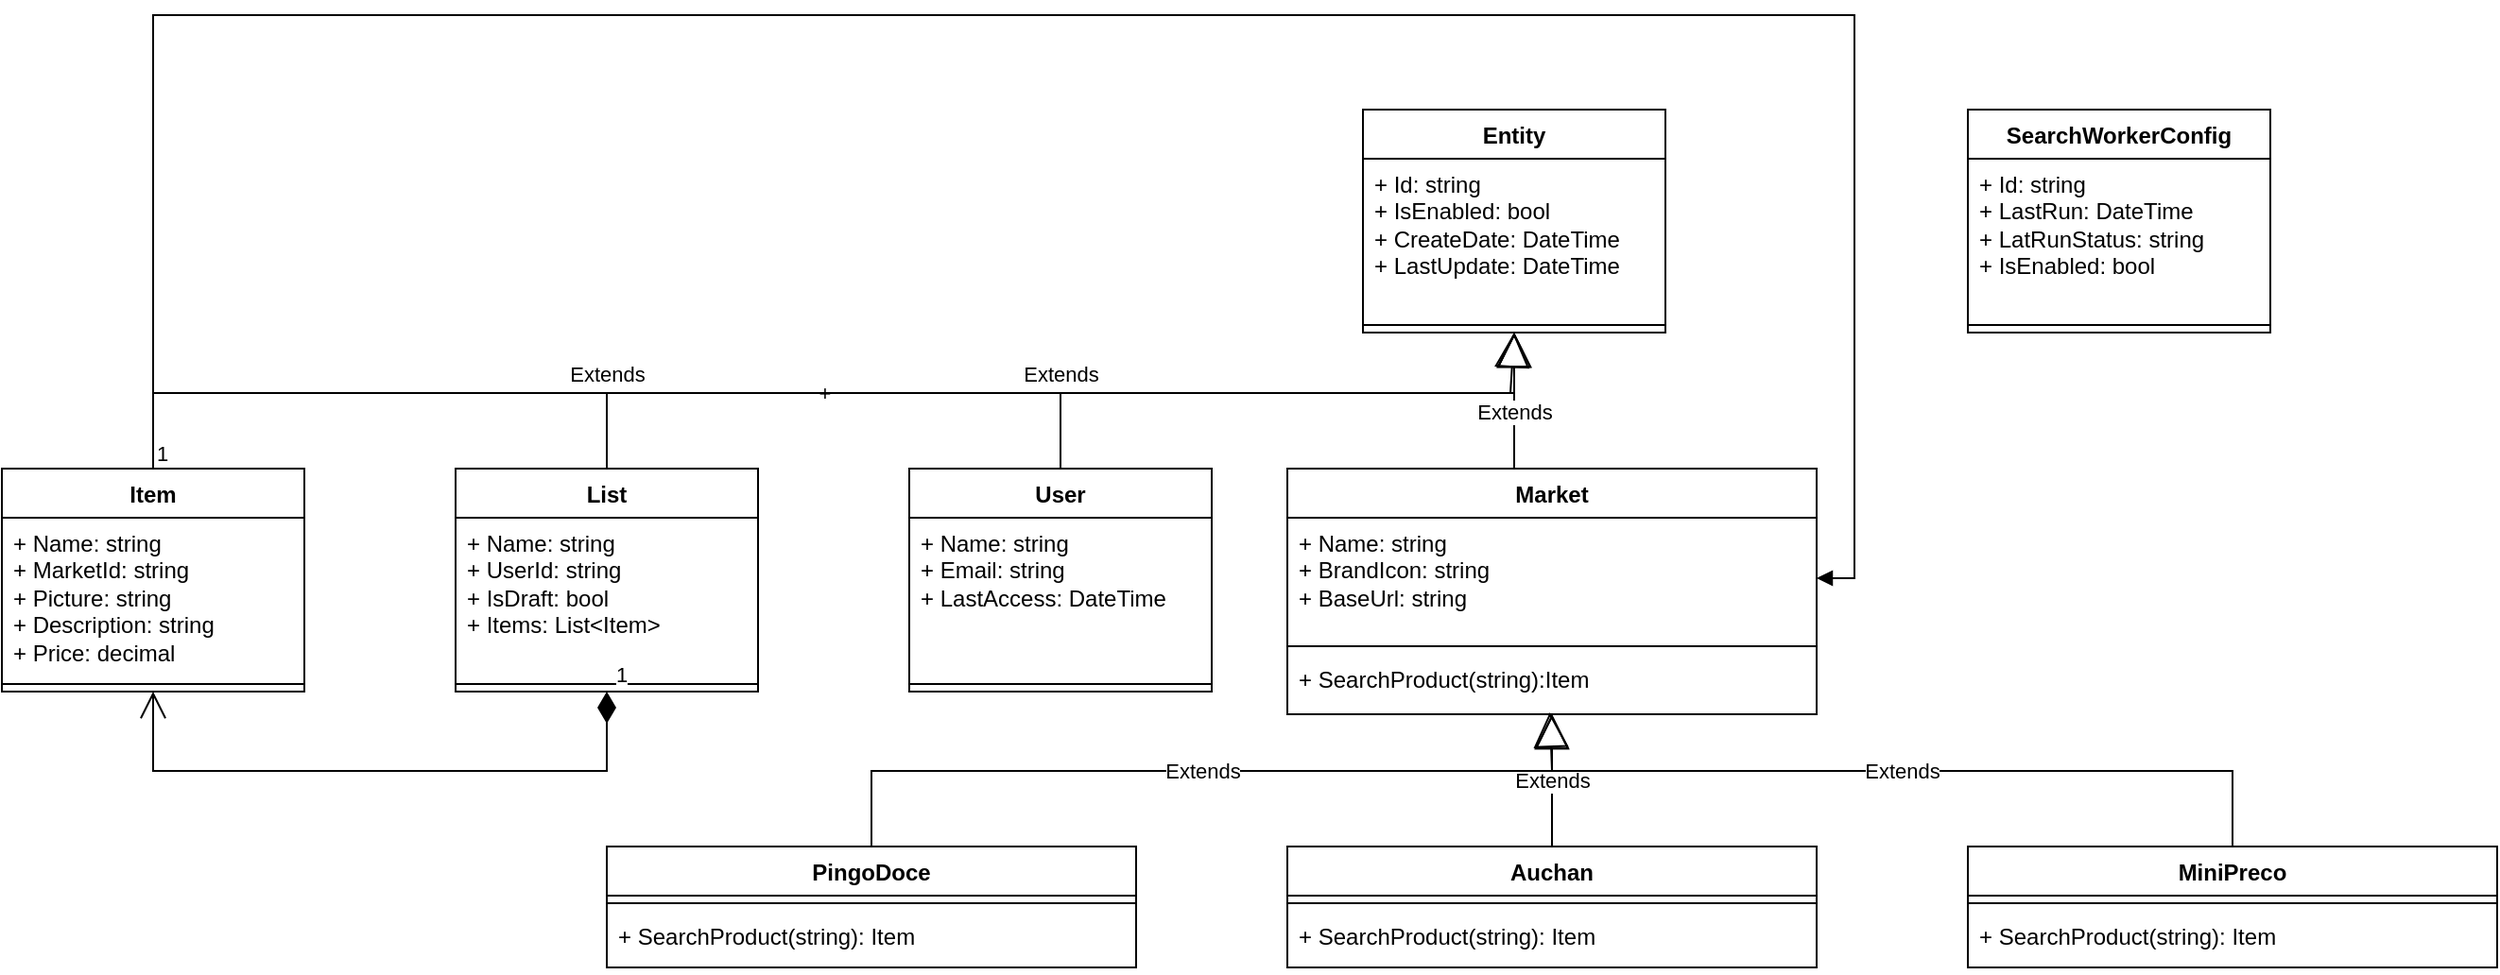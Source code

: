 <mxfile version="21.6.2" type="device">
  <diagram name="Page-1" id="ZKIdmJD55Jlf2ckNENVW">
    <mxGraphModel dx="1804" dy="592" grid="1" gridSize="10" guides="1" tooltips="1" connect="1" arrows="1" fold="1" page="1" pageScale="1" pageWidth="850" pageHeight="1100" math="0" shadow="0">
      <root>
        <mxCell id="0" />
        <mxCell id="1" parent="0" />
        <mxCell id="_SY8TYTfyiC5zQRJ60Vt-1" value="User" style="swimlane;fontStyle=1;align=center;verticalAlign=top;childLayout=stackLayout;horizontal=1;startSize=26;horizontalStack=0;resizeParent=1;resizeParentMax=0;resizeLast=0;collapsible=1;marginBottom=0;whiteSpace=wrap;html=1;" vertex="1" parent="1">
          <mxGeometry x="120" y="360" width="160" height="118" as="geometry" />
        </mxCell>
        <mxCell id="_SY8TYTfyiC5zQRJ60Vt-2" value="+ Name: string&lt;br&gt;+ Email: string&lt;br&gt;+ LastAccess: DateTime" style="text;strokeColor=none;fillColor=none;align=left;verticalAlign=top;spacingLeft=4;spacingRight=4;overflow=hidden;rotatable=0;points=[[0,0.5],[1,0.5]];portConstraint=eastwest;whiteSpace=wrap;html=1;" vertex="1" parent="_SY8TYTfyiC5zQRJ60Vt-1">
          <mxGeometry y="26" width="160" height="84" as="geometry" />
        </mxCell>
        <mxCell id="_SY8TYTfyiC5zQRJ60Vt-3" value="" style="line;strokeWidth=1;fillColor=none;align=left;verticalAlign=middle;spacingTop=-1;spacingLeft=3;spacingRight=3;rotatable=0;labelPosition=right;points=[];portConstraint=eastwest;strokeColor=inherit;" vertex="1" parent="_SY8TYTfyiC5zQRJ60Vt-1">
          <mxGeometry y="110" width="160" height="8" as="geometry" />
        </mxCell>
        <mxCell id="_SY8TYTfyiC5zQRJ60Vt-8" value="Entity" style="swimlane;fontStyle=1;align=center;verticalAlign=top;childLayout=stackLayout;horizontal=1;startSize=26;horizontalStack=0;resizeParent=1;resizeParentMax=0;resizeLast=0;collapsible=1;marginBottom=0;whiteSpace=wrap;html=1;" vertex="1" parent="1">
          <mxGeometry x="360" y="170" width="160" height="118" as="geometry" />
        </mxCell>
        <mxCell id="_SY8TYTfyiC5zQRJ60Vt-9" value="+ Id: string&lt;br&gt;+ IsEnabled: bool&lt;br&gt;+ CreateDate: DateTime&lt;br&gt;+ LastUpdate: DateTime" style="text;strokeColor=none;fillColor=none;align=left;verticalAlign=top;spacingLeft=4;spacingRight=4;overflow=hidden;rotatable=0;points=[[0,0.5],[1,0.5]];portConstraint=eastwest;whiteSpace=wrap;html=1;" vertex="1" parent="_SY8TYTfyiC5zQRJ60Vt-8">
          <mxGeometry y="26" width="160" height="84" as="geometry" />
        </mxCell>
        <mxCell id="_SY8TYTfyiC5zQRJ60Vt-10" value="" style="line;strokeWidth=1;fillColor=none;align=left;verticalAlign=middle;spacingTop=-1;spacingLeft=3;spacingRight=3;rotatable=0;labelPosition=right;points=[];portConstraint=eastwest;strokeColor=inherit;" vertex="1" parent="_SY8TYTfyiC5zQRJ60Vt-8">
          <mxGeometry y="110" width="160" height="8" as="geometry" />
        </mxCell>
        <mxCell id="_SY8TYTfyiC5zQRJ60Vt-11" value="Item" style="swimlane;fontStyle=1;align=center;verticalAlign=top;childLayout=stackLayout;horizontal=1;startSize=26;horizontalStack=0;resizeParent=1;resizeParentMax=0;resizeLast=0;collapsible=1;marginBottom=0;whiteSpace=wrap;html=1;" vertex="1" parent="1">
          <mxGeometry x="-360" y="360" width="160" height="118" as="geometry" />
        </mxCell>
        <mxCell id="_SY8TYTfyiC5zQRJ60Vt-12" value="+ Name: string&lt;br&gt;+ MarketId: string&lt;br&gt;+ Picture: string&lt;br&gt;+ Description: string&lt;br&gt;+ Price: decimal" style="text;strokeColor=none;fillColor=none;align=left;verticalAlign=top;spacingLeft=4;spacingRight=4;overflow=hidden;rotatable=0;points=[[0,0.5],[1,0.5]];portConstraint=eastwest;whiteSpace=wrap;html=1;" vertex="1" parent="_SY8TYTfyiC5zQRJ60Vt-11">
          <mxGeometry y="26" width="160" height="84" as="geometry" />
        </mxCell>
        <mxCell id="_SY8TYTfyiC5zQRJ60Vt-13" value="" style="line;strokeWidth=1;fillColor=none;align=left;verticalAlign=middle;spacingTop=-1;spacingLeft=3;spacingRight=3;rotatable=0;labelPosition=right;points=[];portConstraint=eastwest;strokeColor=inherit;" vertex="1" parent="_SY8TYTfyiC5zQRJ60Vt-11">
          <mxGeometry y="110" width="160" height="8" as="geometry" />
        </mxCell>
        <mxCell id="_SY8TYTfyiC5zQRJ60Vt-14" value="Extends" style="endArrow=block;endSize=16;endFill=0;html=1;rounded=0;entryX=0.5;entryY=1;entryDx=0;entryDy=0;" edge="1" parent="1" target="_SY8TYTfyiC5zQRJ60Vt-8">
          <mxGeometry x="-0.167" width="160" relative="1" as="geometry">
            <mxPoint x="440" y="360" as="sourcePoint" />
            <mxPoint x="430" y="320" as="targetPoint" />
            <mxPoint as="offset" />
          </mxGeometry>
        </mxCell>
        <mxCell id="_SY8TYTfyiC5zQRJ60Vt-16" value="+" style="endArrow=block;endSize=16;endFill=0;html=1;rounded=0;exitX=0.5;exitY=0;exitDx=0;exitDy=0;entryX=0.5;entryY=1;entryDx=0;entryDy=0;" edge="1" parent="1" source="_SY8TYTfyiC5zQRJ60Vt-11" target="_SY8TYTfyiC5zQRJ60Vt-8">
          <mxGeometry width="160" relative="1" as="geometry">
            <mxPoint x="210" y="370" as="sourcePoint" />
            <mxPoint x="580" y="250" as="targetPoint" />
            <Array as="points">
              <mxPoint x="-280" y="320" />
              <mxPoint x="438" y="320" />
            </Array>
          </mxGeometry>
        </mxCell>
        <mxCell id="_SY8TYTfyiC5zQRJ60Vt-18" value="List" style="swimlane;fontStyle=1;align=center;verticalAlign=top;childLayout=stackLayout;horizontal=1;startSize=26;horizontalStack=0;resizeParent=1;resizeParentMax=0;resizeLast=0;collapsible=1;marginBottom=0;whiteSpace=wrap;html=1;" vertex="1" parent="1">
          <mxGeometry x="-120" y="360" width="160" height="118" as="geometry" />
        </mxCell>
        <mxCell id="_SY8TYTfyiC5zQRJ60Vt-19" value="+ Name: string&lt;br&gt;+ UserId: string&lt;br&gt;+ IsDraft: bool&lt;br&gt;+ Items: List&amp;lt;Item&amp;gt;" style="text;strokeColor=none;fillColor=none;align=left;verticalAlign=top;spacingLeft=4;spacingRight=4;overflow=hidden;rotatable=0;points=[[0,0.5],[1,0.5]];portConstraint=eastwest;whiteSpace=wrap;html=1;" vertex="1" parent="_SY8TYTfyiC5zQRJ60Vt-18">
          <mxGeometry y="26" width="160" height="84" as="geometry" />
        </mxCell>
        <mxCell id="_SY8TYTfyiC5zQRJ60Vt-20" value="" style="line;strokeWidth=1;fillColor=none;align=left;verticalAlign=middle;spacingTop=-1;spacingLeft=3;spacingRight=3;rotatable=0;labelPosition=right;points=[];portConstraint=eastwest;strokeColor=inherit;" vertex="1" parent="_SY8TYTfyiC5zQRJ60Vt-18">
          <mxGeometry y="110" width="160" height="8" as="geometry" />
        </mxCell>
        <mxCell id="_SY8TYTfyiC5zQRJ60Vt-21" value="Extends" style="endArrow=block;endSize=16;endFill=0;html=1;rounded=0;entryX=0.5;entryY=1;entryDx=0;entryDy=0;exitX=0.5;exitY=0;exitDx=0;exitDy=0;" edge="1" parent="1">
          <mxGeometry x="-0.855" y="10" width="160" relative="1" as="geometry">
            <mxPoint x="-40" y="360" as="sourcePoint" />
            <mxPoint x="440" y="288" as="targetPoint" />
            <Array as="points">
              <mxPoint x="-40" y="320" />
              <mxPoint x="440" y="320" />
            </Array>
            <mxPoint as="offset" />
          </mxGeometry>
        </mxCell>
        <mxCell id="_SY8TYTfyiC5zQRJ60Vt-24" value="1" style="endArrow=open;html=1;endSize=12;startArrow=diamondThin;startSize=14;startFill=1;edgeStyle=orthogonalEdgeStyle;align=left;verticalAlign=bottom;rounded=0;exitX=0.5;exitY=1;exitDx=0;exitDy=0;entryX=0.5;entryY=1;entryDx=0;entryDy=0;" edge="1" parent="1" source="_SY8TYTfyiC5zQRJ60Vt-18" target="_SY8TYTfyiC5zQRJ60Vt-11">
          <mxGeometry x="-1" y="3" relative="1" as="geometry">
            <mxPoint x="140" y="650" as="sourcePoint" />
            <mxPoint x="670" y="480" as="targetPoint" />
            <Array as="points">
              <mxPoint x="-40" y="520" />
              <mxPoint x="-280" y="520" />
            </Array>
          </mxGeometry>
        </mxCell>
        <mxCell id="_SY8TYTfyiC5zQRJ60Vt-29" value="Market" style="swimlane;fontStyle=1;align=center;verticalAlign=top;childLayout=stackLayout;horizontal=1;startSize=26;horizontalStack=0;resizeParent=1;resizeParentMax=0;resizeLast=0;collapsible=1;marginBottom=0;whiteSpace=wrap;html=1;" vertex="1" parent="1">
          <mxGeometry x="320" y="360" width="280" height="130" as="geometry" />
        </mxCell>
        <mxCell id="_SY8TYTfyiC5zQRJ60Vt-30" value="+ Name: string&lt;br style=&quot;border-color: var(--border-color);&quot;&gt;+ BrandIcon: string&lt;br style=&quot;border-color: var(--border-color);&quot;&gt;+ BaseUrl: string" style="text;strokeColor=none;fillColor=none;align=left;verticalAlign=top;spacingLeft=4;spacingRight=4;overflow=hidden;rotatable=0;points=[[0,0.5],[1,0.5]];portConstraint=eastwest;whiteSpace=wrap;html=1;" vertex="1" parent="_SY8TYTfyiC5zQRJ60Vt-29">
          <mxGeometry y="26" width="280" height="64" as="geometry" />
        </mxCell>
        <mxCell id="_SY8TYTfyiC5zQRJ60Vt-31" value="" style="line;strokeWidth=1;fillColor=none;align=left;verticalAlign=middle;spacingTop=-1;spacingLeft=3;spacingRight=3;rotatable=0;labelPosition=right;points=[];portConstraint=eastwest;strokeColor=inherit;" vertex="1" parent="_SY8TYTfyiC5zQRJ60Vt-29">
          <mxGeometry y="90" width="280" height="8" as="geometry" />
        </mxCell>
        <mxCell id="_SY8TYTfyiC5zQRJ60Vt-32" value="+ SearchProduct(string):Item" style="text;strokeColor=none;fillColor=none;align=left;verticalAlign=top;spacingLeft=4;spacingRight=4;overflow=hidden;rotatable=0;points=[[0,0.5],[1,0.5]];portConstraint=eastwest;whiteSpace=wrap;html=1;" vertex="1" parent="_SY8TYTfyiC5zQRJ60Vt-29">
          <mxGeometry y="98" width="280" height="32" as="geometry" />
        </mxCell>
        <mxCell id="_SY8TYTfyiC5zQRJ60Vt-33" value="PingoDoce" style="swimlane;fontStyle=1;align=center;verticalAlign=top;childLayout=stackLayout;horizontal=1;startSize=26;horizontalStack=0;resizeParent=1;resizeParentMax=0;resizeLast=0;collapsible=1;marginBottom=0;whiteSpace=wrap;html=1;" vertex="1" parent="1">
          <mxGeometry x="-40" y="560" width="280" height="64" as="geometry" />
        </mxCell>
        <mxCell id="_SY8TYTfyiC5zQRJ60Vt-35" value="" style="line;strokeWidth=1;fillColor=none;align=left;verticalAlign=middle;spacingTop=-1;spacingLeft=3;spacingRight=3;rotatable=0;labelPosition=right;points=[];portConstraint=eastwest;strokeColor=inherit;" vertex="1" parent="_SY8TYTfyiC5zQRJ60Vt-33">
          <mxGeometry y="26" width="280" height="8" as="geometry" />
        </mxCell>
        <mxCell id="_SY8TYTfyiC5zQRJ60Vt-36" value="+ SearchProduct(string): Item" style="text;strokeColor=none;fillColor=none;align=left;verticalAlign=top;spacingLeft=4;spacingRight=4;overflow=hidden;rotatable=0;points=[[0,0.5],[1,0.5]];portConstraint=eastwest;whiteSpace=wrap;html=1;" vertex="1" parent="_SY8TYTfyiC5zQRJ60Vt-33">
          <mxGeometry y="34" width="280" height="30" as="geometry" />
        </mxCell>
        <mxCell id="_SY8TYTfyiC5zQRJ60Vt-37" value="Auchan" style="swimlane;fontStyle=1;align=center;verticalAlign=top;childLayout=stackLayout;horizontal=1;startSize=26;horizontalStack=0;resizeParent=1;resizeParentMax=0;resizeLast=0;collapsible=1;marginBottom=0;whiteSpace=wrap;html=1;" vertex="1" parent="1">
          <mxGeometry x="320" y="560" width="280" height="64" as="geometry" />
        </mxCell>
        <mxCell id="_SY8TYTfyiC5zQRJ60Vt-38" value="" style="line;strokeWidth=1;fillColor=none;align=left;verticalAlign=middle;spacingTop=-1;spacingLeft=3;spacingRight=3;rotatable=0;labelPosition=right;points=[];portConstraint=eastwest;strokeColor=inherit;" vertex="1" parent="_SY8TYTfyiC5zQRJ60Vt-37">
          <mxGeometry y="26" width="280" height="8" as="geometry" />
        </mxCell>
        <mxCell id="_SY8TYTfyiC5zQRJ60Vt-39" value="+ SearchProduct(string): Item" style="text;strokeColor=none;fillColor=none;align=left;verticalAlign=top;spacingLeft=4;spacingRight=4;overflow=hidden;rotatable=0;points=[[0,0.5],[1,0.5]];portConstraint=eastwest;whiteSpace=wrap;html=1;" vertex="1" parent="_SY8TYTfyiC5zQRJ60Vt-37">
          <mxGeometry y="34" width="280" height="30" as="geometry" />
        </mxCell>
        <mxCell id="_SY8TYTfyiC5zQRJ60Vt-40" value="MiniPreco" style="swimlane;fontStyle=1;align=center;verticalAlign=top;childLayout=stackLayout;horizontal=1;startSize=26;horizontalStack=0;resizeParent=1;resizeParentMax=0;resizeLast=0;collapsible=1;marginBottom=0;whiteSpace=wrap;html=1;" vertex="1" parent="1">
          <mxGeometry x="680" y="560" width="280" height="64" as="geometry" />
        </mxCell>
        <mxCell id="_SY8TYTfyiC5zQRJ60Vt-41" value="" style="line;strokeWidth=1;fillColor=none;align=left;verticalAlign=middle;spacingTop=-1;spacingLeft=3;spacingRight=3;rotatable=0;labelPosition=right;points=[];portConstraint=eastwest;strokeColor=inherit;" vertex="1" parent="_SY8TYTfyiC5zQRJ60Vt-40">
          <mxGeometry y="26" width="280" height="8" as="geometry" />
        </mxCell>
        <mxCell id="_SY8TYTfyiC5zQRJ60Vt-42" value="+ SearchProduct(string): Item" style="text;strokeColor=none;fillColor=none;align=left;verticalAlign=top;spacingLeft=4;spacingRight=4;overflow=hidden;rotatable=0;points=[[0,0.5],[1,0.5]];portConstraint=eastwest;whiteSpace=wrap;html=1;" vertex="1" parent="_SY8TYTfyiC5zQRJ60Vt-40">
          <mxGeometry y="34" width="280" height="30" as="geometry" />
        </mxCell>
        <mxCell id="_SY8TYTfyiC5zQRJ60Vt-43" value="Extends" style="endArrow=block;endSize=16;endFill=0;html=1;rounded=0;exitX=0.5;exitY=0;exitDx=0;exitDy=0;" edge="1" parent="1" source="_SY8TYTfyiC5zQRJ60Vt-37" target="_SY8TYTfyiC5zQRJ60Vt-32">
          <mxGeometry width="160" relative="1" as="geometry">
            <mxPoint x="180" y="740" as="sourcePoint" />
            <mxPoint x="490" y="500" as="targetPoint" />
          </mxGeometry>
        </mxCell>
        <mxCell id="_SY8TYTfyiC5zQRJ60Vt-44" value="Extends" style="endArrow=block;endSize=16;endFill=0;html=1;rounded=0;exitX=0.5;exitY=0;exitDx=0;exitDy=0;" edge="1" parent="1" source="_SY8TYTfyiC5zQRJ60Vt-33">
          <mxGeometry width="160" relative="1" as="geometry">
            <mxPoint x="160" y="560" as="sourcePoint" />
            <mxPoint x="460" y="490" as="targetPoint" />
            <Array as="points">
              <mxPoint x="100" y="520" />
              <mxPoint x="460" y="520" />
            </Array>
          </mxGeometry>
        </mxCell>
        <mxCell id="_SY8TYTfyiC5zQRJ60Vt-45" value="Extends" style="endArrow=block;endSize=16;endFill=0;html=1;rounded=0;exitX=0.5;exitY=0;exitDx=0;exitDy=0;entryX=0.496;entryY=0.969;entryDx=0;entryDy=0;entryPerimeter=0;" edge="1" parent="1" source="_SY8TYTfyiC5zQRJ60Vt-40" target="_SY8TYTfyiC5zQRJ60Vt-32">
          <mxGeometry width="160" relative="1" as="geometry">
            <mxPoint x="550" y="790" as="sourcePoint" />
            <mxPoint x="440" y="490" as="targetPoint" />
            <Array as="points">
              <mxPoint x="820" y="520" />
              <mxPoint x="460" y="520" />
            </Array>
          </mxGeometry>
        </mxCell>
        <mxCell id="_SY8TYTfyiC5zQRJ60Vt-46" value="SearchWorkerConfig" style="swimlane;fontStyle=1;align=center;verticalAlign=top;childLayout=stackLayout;horizontal=1;startSize=26;horizontalStack=0;resizeParent=1;resizeParentMax=0;resizeLast=0;collapsible=1;marginBottom=0;whiteSpace=wrap;html=1;" vertex="1" parent="1">
          <mxGeometry x="680" y="170" width="160" height="118" as="geometry" />
        </mxCell>
        <mxCell id="_SY8TYTfyiC5zQRJ60Vt-47" value="+ Id: string&lt;br&gt;+ LastRun: DateTime&lt;br&gt;+ LatRunStatus: string&lt;br&gt;+ IsEnabled: bool" style="text;strokeColor=none;fillColor=none;align=left;verticalAlign=top;spacingLeft=4;spacingRight=4;overflow=hidden;rotatable=0;points=[[0,0.5],[1,0.5]];portConstraint=eastwest;whiteSpace=wrap;html=1;" vertex="1" parent="_SY8TYTfyiC5zQRJ60Vt-46">
          <mxGeometry y="26" width="160" height="84" as="geometry" />
        </mxCell>
        <mxCell id="_SY8TYTfyiC5zQRJ60Vt-48" value="" style="line;strokeWidth=1;fillColor=none;align=left;verticalAlign=middle;spacingTop=-1;spacingLeft=3;spacingRight=3;rotatable=0;labelPosition=right;points=[];portConstraint=eastwest;strokeColor=inherit;" vertex="1" parent="_SY8TYTfyiC5zQRJ60Vt-46">
          <mxGeometry y="110" width="160" height="8" as="geometry" />
        </mxCell>
        <mxCell id="_SY8TYTfyiC5zQRJ60Vt-49" value="Extends" style="endArrow=block;endSize=16;endFill=0;html=1;rounded=0;exitX=0.5;exitY=0;exitDx=0;exitDy=0;entryX=0.5;entryY=1;entryDx=0;entryDy=0;" edge="1" parent="1" source="_SY8TYTfyiC5zQRJ60Vt-1" target="_SY8TYTfyiC5zQRJ60Vt-8">
          <mxGeometry x="-0.744" y="10" width="160" relative="1" as="geometry">
            <mxPoint x="20" y="180" as="sourcePoint" />
            <mxPoint x="180" y="180" as="targetPoint" />
            <Array as="points">
              <mxPoint x="200" y="320" />
              <mxPoint x="440" y="320" />
            </Array>
            <mxPoint as="offset" />
          </mxGeometry>
        </mxCell>
        <mxCell id="_SY8TYTfyiC5zQRJ60Vt-50" value="" style="endArrow=block;endFill=1;html=1;edgeStyle=orthogonalEdgeStyle;align=left;verticalAlign=top;rounded=0;exitX=0.5;exitY=0;exitDx=0;exitDy=0;entryX=1;entryY=0.5;entryDx=0;entryDy=0;" edge="1" parent="1" target="_SY8TYTfyiC5zQRJ60Vt-30">
          <mxGeometry x="-1" relative="1" as="geometry">
            <mxPoint x="-280" y="360" as="sourcePoint" />
            <mxPoint x="490" y="418" as="targetPoint" />
            <Array as="points">
              <mxPoint x="-280" y="120" />
              <mxPoint x="620" y="120" />
              <mxPoint x="620" y="418" />
            </Array>
            <mxPoint as="offset" />
          </mxGeometry>
        </mxCell>
        <mxCell id="_SY8TYTfyiC5zQRJ60Vt-51" value="1" style="edgeLabel;resizable=0;html=1;align=left;verticalAlign=bottom;" connectable="0" vertex="1" parent="_SY8TYTfyiC5zQRJ60Vt-50">
          <mxGeometry x="-1" relative="1" as="geometry" />
        </mxCell>
      </root>
    </mxGraphModel>
  </diagram>
</mxfile>
